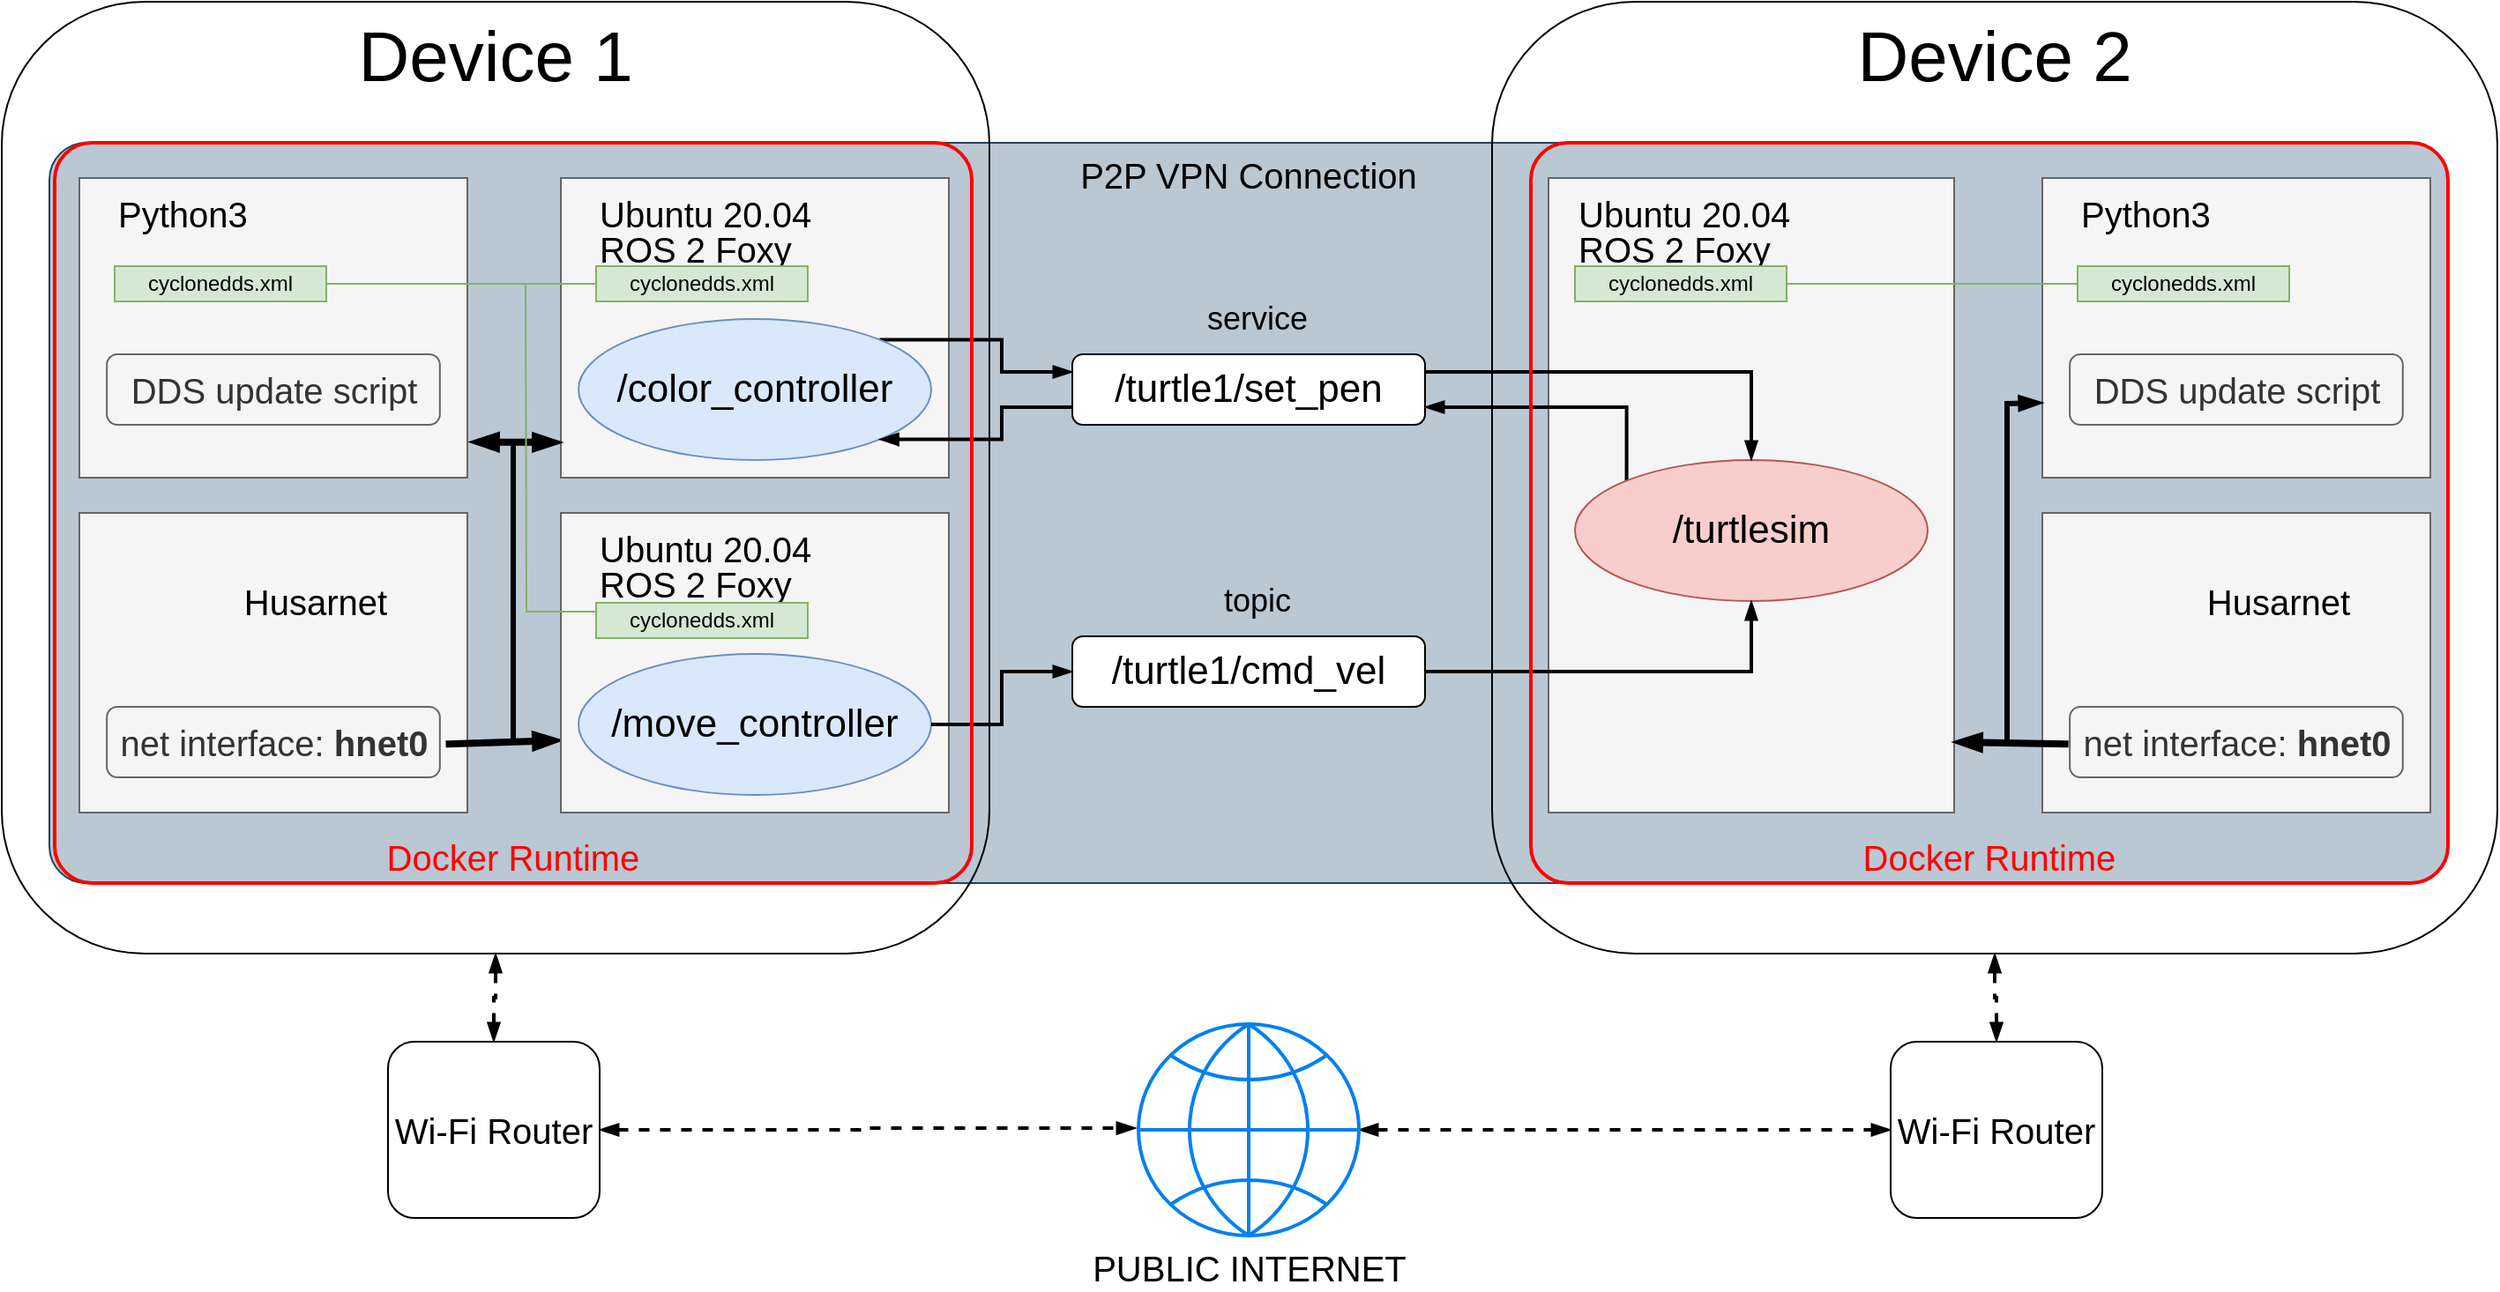 <mxfile version="14.8.4" type="device"><diagram id="ZgK-rg60SdYdkfQ-bzUN" name="Page-1"><mxGraphModel dx="2658" dy="76" grid="1" gridSize="10" guides="1" tooltips="1" connect="1" arrows="1" fold="1" page="1" pageScale="1" pageWidth="1169" pageHeight="827" math="0" shadow="0"><root><mxCell id="0"/><mxCell id="1" parent="0"/><mxCell id="8QPdw4msQSsCbI8SWVOe-69" value="P2P VPN Connection" style="rounded=1;whiteSpace=wrap;html=1;fontSize=20;align=center;fillColor=#bac8d3;strokeColor=#23445d;arcSize=5;verticalAlign=top;" parent="1" vertex="1"><mxGeometry x="-140" y="960" width="1360" height="420" as="geometry"/></mxCell><mxCell id="8QPdw4msQSsCbI8SWVOe-16" value="Device 1" style="rounded=1;whiteSpace=wrap;html=1;fillColor=none;fontSize=40;verticalAlign=top;" parent="1" vertex="1"><mxGeometry x="-167" y="880" width="560" height="540" as="geometry"/></mxCell><mxCell id="8QPdw4msQSsCbI8SWVOe-26" value="" style="rounded=0;whiteSpace=wrap;html=1;fontSize=20;fontColor=#333333;align=left;fillColor=#f5f5f5;strokeColor=#666666;" parent="1" vertex="1"><mxGeometry x="710" y="980" width="230" height="360" as="geometry"/></mxCell><mxCell id="8QPdw4msQSsCbI8SWVOe-21" value="" style="rounded=0;whiteSpace=wrap;html=1;fontSize=20;fontColor=#333333;align=left;fillColor=#f5f5f5;strokeColor=#666666;" parent="1" vertex="1"><mxGeometry x="150" y="980" width="220" height="170" as="geometry"/></mxCell><mxCell id="8QPdw4msQSsCbI8SWVOe-12" style="edgeStyle=orthogonalEdgeStyle;rounded=0;orthogonalLoop=1;jettySize=auto;html=1;exitX=1;exitY=0;exitDx=0;exitDy=0;entryX=0;entryY=0.25;entryDx=0;entryDy=0;strokeWidth=2;endArrow=blockThin;endFill=1;" parent="1" source="8QPdw4msQSsCbI8SWVOe-1" target="8QPdw4msQSsCbI8SWVOe-6" edge="1"><mxGeometry relative="1" as="geometry"/></mxCell><mxCell id="8QPdw4msQSsCbI8SWVOe-1" value="&lt;font style=&quot;font-size: 22px&quot;&gt;/color_controller&lt;/font&gt;" style="ellipse;whiteSpace=wrap;html=1;fillColor=#dae8fc;strokeColor=#6c8ebf;" parent="1" vertex="1"><mxGeometry x="160" y="1060" width="200" height="80" as="geometry"/></mxCell><mxCell id="8QPdw4msQSsCbI8SWVOe-14" style="edgeStyle=orthogonalEdgeStyle;rounded=0;orthogonalLoop=1;jettySize=auto;html=1;exitX=0;exitY=0;exitDx=0;exitDy=0;entryX=1;entryY=0.75;entryDx=0;entryDy=0;strokeWidth=2;endArrow=blockThin;endFill=1;" parent="1" source="8QPdw4msQSsCbI8SWVOe-4" target="8QPdw4msQSsCbI8SWVOe-6" edge="1"><mxGeometry relative="1" as="geometry"><Array as="points"><mxPoint x="754" y="1110"/></Array></mxGeometry></mxCell><mxCell id="8QPdw4msQSsCbI8SWVOe-4" value="&lt;font style=&quot;font-size: 22px&quot;&gt;/turtlesim&lt;/font&gt;" style="ellipse;whiteSpace=wrap;html=1;fillColor=#f8cecc;strokeColor=#b85450;" parent="1" vertex="1"><mxGeometry x="725" y="1140" width="200" height="80" as="geometry"/></mxCell><mxCell id="8QPdw4msQSsCbI8SWVOe-11" style="edgeStyle=orthogonalEdgeStyle;rounded=0;orthogonalLoop=1;jettySize=auto;html=1;exitX=1;exitY=0.5;exitDx=0;exitDy=0;entryX=0.5;entryY=1;entryDx=0;entryDy=0;strokeWidth=2;endArrow=blockThin;endFill=1;" parent="1" source="8QPdw4msQSsCbI8SWVOe-5" target="8QPdw4msQSsCbI8SWVOe-4" edge="1"><mxGeometry relative="1" as="geometry"/></mxCell><mxCell id="8QPdw4msQSsCbI8SWVOe-5" value="&lt;font style=&quot;font-size: 22px&quot;&gt;/turtle1/cmd_vel&lt;/font&gt;" style="rounded=1;whiteSpace=wrap;html=1;" parent="1" vertex="1"><mxGeometry x="440" y="1240" width="200" height="40" as="geometry"/></mxCell><mxCell id="8QPdw4msQSsCbI8SWVOe-13" style="edgeStyle=orthogonalEdgeStyle;rounded=0;orthogonalLoop=1;jettySize=auto;html=1;exitX=1;exitY=0.25;exitDx=0;exitDy=0;entryX=0.5;entryY=0;entryDx=0;entryDy=0;strokeWidth=2;endArrow=blockThin;endFill=1;" parent="1" source="8QPdw4msQSsCbI8SWVOe-6" target="8QPdw4msQSsCbI8SWVOe-4" edge="1"><mxGeometry relative="1" as="geometry"/></mxCell><mxCell id="8QPdw4msQSsCbI8SWVOe-15" style="edgeStyle=orthogonalEdgeStyle;rounded=0;orthogonalLoop=1;jettySize=auto;html=1;exitX=0;exitY=0.75;exitDx=0;exitDy=0;entryX=1;entryY=1;entryDx=0;entryDy=0;strokeWidth=2;endArrow=blockThin;endFill=1;" parent="1" source="8QPdw4msQSsCbI8SWVOe-6" target="8QPdw4msQSsCbI8SWVOe-1" edge="1"><mxGeometry relative="1" as="geometry"/></mxCell><mxCell id="8QPdw4msQSsCbI8SWVOe-6" value="&lt;font style=&quot;font-size: 22px&quot;&gt;/turtle1/set_pen&lt;/font&gt;" style="rounded=1;whiteSpace=wrap;html=1;" parent="1" vertex="1"><mxGeometry x="440" y="1080" width="200" height="40" as="geometry"/></mxCell><mxCell id="8QPdw4msQSsCbI8SWVOe-7" value="&lt;font style=&quot;font-size: 18px&quot;&gt;topic&lt;/font&gt;" style="text;html=1;strokeColor=none;fillColor=none;align=center;verticalAlign=middle;whiteSpace=wrap;rounded=0;" parent="1" vertex="1"><mxGeometry x="490" y="1210" width="110" height="20" as="geometry"/></mxCell><mxCell id="8QPdw4msQSsCbI8SWVOe-8" value="&lt;font style=&quot;font-size: 18px&quot;&gt;service&lt;/font&gt;" style="text;html=1;strokeColor=none;fillColor=none;align=center;verticalAlign=middle;whiteSpace=wrap;rounded=0;" parent="1" vertex="1"><mxGeometry x="475" y="1050" width="140" height="20" as="geometry"/></mxCell><mxCell id="8QPdw4msQSsCbI8SWVOe-23" value="Ubuntu 20.04" style="text;html=1;strokeColor=none;fillColor=none;align=left;verticalAlign=middle;whiteSpace=wrap;rounded=0;fontSize=20;" parent="1" vertex="1"><mxGeometry x="170" y="990" width="140" height="20" as="geometry"/></mxCell><mxCell id="8QPdw4msQSsCbI8SWVOe-24" value="ROS 2 Foxy" style="text;html=1;strokeColor=none;fillColor=none;align=left;verticalAlign=middle;whiteSpace=wrap;rounded=0;fontSize=20;" parent="1" vertex="1"><mxGeometry x="170" y="1010" width="140" height="20" as="geometry"/></mxCell><mxCell id="8QPdw4msQSsCbI8SWVOe-28" value="Ubuntu 20.04" style="text;html=1;strokeColor=none;fillColor=none;align=left;verticalAlign=middle;whiteSpace=wrap;rounded=0;fontSize=20;" parent="1" vertex="1"><mxGeometry x="725" y="990" width="140" height="20" as="geometry"/></mxCell><mxCell id="8QPdw4msQSsCbI8SWVOe-29" value="ROS 2 Foxy" style="text;html=1;strokeColor=none;fillColor=none;align=left;verticalAlign=middle;whiteSpace=wrap;rounded=0;fontSize=20;" parent="1" vertex="1"><mxGeometry x="725" y="1010" width="140" height="20" as="geometry"/></mxCell><mxCell id="8QPdw4msQSsCbI8SWVOe-41" style="edgeStyle=orthogonalEdgeStyle;rounded=0;orthogonalLoop=1;jettySize=auto;html=1;exitX=1;exitY=0.5;exitDx=0;exitDy=0;entryX=-0.012;entryY=0.492;entryDx=0;entryDy=0;entryPerimeter=0;dashed=1;fontSize=20;fontColor=#000000;startArrow=blockThin;startFill=1;endArrow=blockThin;endFill=1;strokeWidth=2;" parent="1" source="8QPdw4msQSsCbI8SWVOe-36" target="8QPdw4msQSsCbI8SWVOe-39" edge="1"><mxGeometry relative="1" as="geometry"/></mxCell><mxCell id="8QPdw4msQSsCbI8SWVOe-42" style="edgeStyle=orthogonalEdgeStyle;rounded=0;orthogonalLoop=1;jettySize=auto;html=1;exitX=0.5;exitY=0;exitDx=0;exitDy=0;entryX=0.5;entryY=1;entryDx=0;entryDy=0;dashed=1;fontSize=20;fontColor=#000000;startArrow=blockThin;startFill=1;endArrow=blockThin;endFill=1;strokeWidth=2;" parent="1" source="8QPdw4msQSsCbI8SWVOe-36" target="8QPdw4msQSsCbI8SWVOe-16" edge="1"><mxGeometry relative="1" as="geometry"/></mxCell><mxCell id="8QPdw4msQSsCbI8SWVOe-36" value="Wi-Fi Router" style="rounded=1;whiteSpace=wrap;html=1;fontSize=20;fontColor=#000000;align=center;" parent="1" vertex="1"><mxGeometry x="52" y="1470" width="120" height="100" as="geometry"/></mxCell><mxCell id="rDFfNMZisYe_2G9wobSp-11" style="edgeStyle=orthogonalEdgeStyle;rounded=0;orthogonalLoop=1;jettySize=auto;html=1;entryX=0;entryY=0.5;entryDx=0;entryDy=0;endArrow=blockThin;endFill=1;strokeWidth=2;dashed=1;startArrow=blockThin;startFill=1;" parent="1" source="8QPdw4msQSsCbI8SWVOe-39" target="rDFfNMZisYe_2G9wobSp-10" edge="1"><mxGeometry relative="1" as="geometry"/></mxCell><mxCell id="8QPdw4msQSsCbI8SWVOe-39" value="PUBLIC INTERNET" style="html=1;verticalLabelPosition=bottom;align=center;labelBackgroundColor=#ffffff;verticalAlign=top;strokeWidth=2;strokeColor=#0080F0;shadow=0;dashed=0;shape=mxgraph.ios7.icons.globe;fontSize=20;fontColor=#000000;" parent="1" vertex="1"><mxGeometry x="477.5" y="1460" width="125" height="120" as="geometry"/></mxCell><mxCell id="rDFfNMZisYe_2G9wobSp-1" value="" style="rounded=0;whiteSpace=wrap;html=1;fontSize=20;fontColor=#333333;align=left;fillColor=#f5f5f5;strokeColor=#666666;" parent="1" vertex="1"><mxGeometry x="-123" y="1170" width="220" height="170" as="geometry"/></mxCell><mxCell id="rDFfNMZisYe_2G9wobSp-2" value="" style="shape=image;verticalLabelPosition=bottom;labelBackgroundColor=#ffffff;verticalAlign=top;aspect=fixed;imageAspect=0;image=https://husarnet.com/img/husarnet_signet.svg;" parent="1" vertex="1"><mxGeometry x="-107.42" y="1190" width="57.66" height="66.04" as="geometry"/></mxCell><mxCell id="rDFfNMZisYe_2G9wobSp-3" value="&lt;div&gt;Husarnet&lt;/div&gt;" style="text;html=1;strokeColor=none;fillColor=none;align=center;verticalAlign=middle;whiteSpace=wrap;rounded=0;fontSize=20;" parent="1" vertex="1"><mxGeometry x="-58.59" y="1210" width="140" height="20" as="geometry"/></mxCell><mxCell id="rDFfNMZisYe_2G9wobSp-12" style="edgeStyle=orthogonalEdgeStyle;rounded=0;orthogonalLoop=1;jettySize=auto;html=1;entryX=0.5;entryY=1;entryDx=0;entryDy=0;endArrow=blockThin;endFill=1;startArrow=blockThin;startFill=1;strokeWidth=2;dashed=1;" parent="1" source="rDFfNMZisYe_2G9wobSp-10" target="8QPdw4msQSsCbI8SWVOe-34" edge="1"><mxGeometry relative="1" as="geometry"/></mxCell><mxCell id="rDFfNMZisYe_2G9wobSp-10" value="Wi-Fi Router" style="rounded=1;whiteSpace=wrap;html=1;fontSize=20;fontColor=#000000;align=center;" parent="1" vertex="1"><mxGeometry x="904" y="1470" width="120" height="100" as="geometry"/></mxCell><mxCell id="rDFfNMZisYe_2G9wobSp-18" value="" style="endArrow=blockThin;html=1;strokeWidth=4;endFill=1;exitX=0.951;exitY=0.517;exitDx=0;exitDy=0;exitPerimeter=0;" parent="1" edge="1" source="rDFfNMZisYe_2G9wobSp-13"><mxGeometry width="50" height="50" relative="1" as="geometry"><mxPoint x="90" y="1299" as="sourcePoint"/><mxPoint x="150" y="1299" as="targetPoint"/></mxGeometry></mxCell><mxCell id="rDFfNMZisYe_2G9wobSp-13" value="net interface: &lt;b&gt;hnet0&lt;/b&gt;" style="text;html=1;strokeColor=#666666;fillColor=#f5f5f5;align=center;verticalAlign=middle;whiteSpace=wrap;rounded=1;fontSize=20;fontColor=#333333;shadow=0;perimeterSpacing=14;" parent="1" vertex="1"><mxGeometry x="-107.42" y="1280" width="188.83" height="40" as="geometry"/></mxCell><mxCell id="3lTPCiHTYvZE0VBDYvF7-1" value="" style="rounded=0;whiteSpace=wrap;html=1;fontSize=20;fontColor=#333333;align=left;fillColor=#f5f5f5;strokeColor=#666666;" vertex="1" parent="1"><mxGeometry x="150" y="1170" width="220" height="170" as="geometry"/></mxCell><mxCell id="8QPdw4msQSsCbI8SWVOe-2" value="&lt;font style=&quot;font-size: 22px&quot;&gt;/move_controller&lt;/font&gt;" style="ellipse;whiteSpace=wrap;html=1;fillColor=#dae8fc;strokeColor=#6c8ebf;" parent="1" vertex="1"><mxGeometry x="160" y="1250" width="200" height="80" as="geometry"/></mxCell><mxCell id="8QPdw4msQSsCbI8SWVOe-10" style="edgeStyle=orthogonalEdgeStyle;rounded=0;orthogonalLoop=1;jettySize=auto;html=1;exitX=1;exitY=0.5;exitDx=0;exitDy=0;entryX=0;entryY=0.5;entryDx=0;entryDy=0;strokeWidth=2;endArrow=blockThin;endFill=1;" parent="1" source="8QPdw4msQSsCbI8SWVOe-2" target="8QPdw4msQSsCbI8SWVOe-5" edge="1"><mxGeometry relative="1" as="geometry"/></mxCell><mxCell id="3lTPCiHTYvZE0VBDYvF7-2" value="Ubuntu 20.04" style="text;html=1;strokeColor=none;fillColor=none;align=left;verticalAlign=middle;whiteSpace=wrap;rounded=0;fontSize=20;" vertex="1" parent="1"><mxGeometry x="170" y="1180" width="140" height="20" as="geometry"/></mxCell><mxCell id="3lTPCiHTYvZE0VBDYvF7-3" value="ROS 2 Foxy" style="text;html=1;strokeColor=none;fillColor=none;align=left;verticalAlign=middle;whiteSpace=wrap;rounded=0;fontSize=20;" vertex="1" parent="1"><mxGeometry x="170" y="1200" width="140" height="20" as="geometry"/></mxCell><mxCell id="3lTPCiHTYvZE0VBDYvF7-5" value="" style="endArrow=blockThin;html=1;strokeWidth=4;endFill=1;exitX=1.009;exitY=0.881;exitDx=0;exitDy=0;exitPerimeter=0;startArrow=blockThin;startFill=1;" edge="1" parent="1" source="3lTPCiHTYvZE0VBDYvF7-13"><mxGeometry width="50" height="50" relative="1" as="geometry"><mxPoint x="120" y="1130" as="sourcePoint"/><mxPoint x="150" y="1130" as="targetPoint"/></mxGeometry></mxCell><mxCell id="3lTPCiHTYvZE0VBDYvF7-11" value="" style="endArrow=none;html=1;strokeWidth=3;" edge="1" parent="1"><mxGeometry width="50" height="50" relative="1" as="geometry"><mxPoint x="123" y="1300" as="sourcePoint"/><mxPoint x="123" y="1130" as="targetPoint"/></mxGeometry></mxCell><mxCell id="3lTPCiHTYvZE0VBDYvF7-13" value="" style="rounded=0;whiteSpace=wrap;html=1;fontSize=20;fontColor=#333333;align=left;fillColor=#f5f5f5;strokeColor=#666666;" vertex="1" parent="1"><mxGeometry x="-123" y="980" width="220" height="170" as="geometry"/></mxCell><mxCell id="3lTPCiHTYvZE0VBDYvF7-18" value="Python3" style="text;html=1;strokeColor=none;fillColor=none;align=left;verticalAlign=middle;whiteSpace=wrap;rounded=0;fontSize=20;" vertex="1" parent="1"><mxGeometry x="-103.0" y="990" width="140" height="20" as="geometry"/></mxCell><mxCell id="3lTPCiHTYvZE0VBDYvF7-19" value="DDS update script" style="text;html=1;strokeColor=#666666;fillColor=#f5f5f5;align=center;verticalAlign=middle;whiteSpace=wrap;rounded=1;fontSize=20;fontColor=#333333;shadow=0;perimeterSpacing=14;" vertex="1" parent="1"><mxGeometry x="-107.42" y="1080" width="188.83" height="40" as="geometry"/></mxCell><mxCell id="3lTPCiHTYvZE0VBDYvF7-20" value="cyclonedds.xml" style="rounded=0;whiteSpace=wrap;html=1;fillColor=#d5e8d4;strokeColor=#82b366;" vertex="1" parent="1"><mxGeometry x="170" y="1030" width="120" height="20" as="geometry"/></mxCell><mxCell id="3lTPCiHTYvZE0VBDYvF7-26" style="edgeStyle=orthogonalEdgeStyle;rounded=0;orthogonalLoop=1;jettySize=auto;html=1;exitX=0;exitY=0.25;exitDx=0;exitDy=0;startArrow=none;startFill=0;endArrow=none;endFill=0;strokeWidth=1;fillColor=#d5e8d4;strokeColor=#82b366;" edge="1" parent="1" source="3lTPCiHTYvZE0VBDYvF7-21"><mxGeometry relative="1" as="geometry"><mxPoint x="130" y="1040" as="targetPoint"/></mxGeometry></mxCell><mxCell id="3lTPCiHTYvZE0VBDYvF7-21" value="cyclonedds.xml" style="rounded=0;whiteSpace=wrap;html=1;fillColor=#d5e8d4;strokeColor=#82b366;" vertex="1" parent="1"><mxGeometry x="170" y="1221" width="120" height="20" as="geometry"/></mxCell><mxCell id="3lTPCiHTYvZE0VBDYvF7-25" style="edgeStyle=orthogonalEdgeStyle;rounded=0;orthogonalLoop=1;jettySize=auto;html=1;entryX=0;entryY=0.5;entryDx=0;entryDy=0;startArrow=none;startFill=0;strokeWidth=1;fillColor=#d5e8d4;strokeColor=#82b366;endArrow=none;endFill=0;" edge="1" parent="1" source="3lTPCiHTYvZE0VBDYvF7-22" target="3lTPCiHTYvZE0VBDYvF7-20"><mxGeometry relative="1" as="geometry"/></mxCell><mxCell id="3lTPCiHTYvZE0VBDYvF7-22" value="cyclonedds.xml" style="rounded=0;whiteSpace=wrap;html=1;fillColor=#d5e8d4;strokeColor=#82b366;" vertex="1" parent="1"><mxGeometry x="-103" y="1030" width="120" height="20" as="geometry"/></mxCell><mxCell id="3lTPCiHTYvZE0VBDYvF7-27" value="" style="rounded=0;whiteSpace=wrap;html=1;fontSize=20;fontColor=#333333;align=left;fillColor=#f5f5f5;strokeColor=#666666;" vertex="1" parent="1"><mxGeometry x="990" y="1170" width="220" height="170" as="geometry"/></mxCell><mxCell id="3lTPCiHTYvZE0VBDYvF7-28" value="" style="shape=image;verticalLabelPosition=bottom;labelBackgroundColor=#ffffff;verticalAlign=top;aspect=fixed;imageAspect=0;image=https://husarnet.com/img/husarnet_signet.svg;" vertex="1" parent="1"><mxGeometry x="1005.58" y="1190" width="57.66" height="66.04" as="geometry"/></mxCell><mxCell id="3lTPCiHTYvZE0VBDYvF7-29" value="&lt;div&gt;Husarnet&lt;/div&gt;" style="text;html=1;strokeColor=none;fillColor=none;align=center;verticalAlign=middle;whiteSpace=wrap;rounded=0;fontSize=20;" vertex="1" parent="1"><mxGeometry x="1054.41" y="1210" width="140" height="20" as="geometry"/></mxCell><mxCell id="3lTPCiHTYvZE0VBDYvF7-30" value="net interface: &lt;b&gt;hnet0&lt;/b&gt;" style="text;html=1;strokeColor=#666666;fillColor=#f5f5f5;align=center;verticalAlign=middle;whiteSpace=wrap;rounded=1;fontSize=20;fontColor=#333333;shadow=0;perimeterSpacing=14;" vertex="1" parent="1"><mxGeometry x="1005.58" y="1280" width="188.83" height="40" as="geometry"/></mxCell><mxCell id="3lTPCiHTYvZE0VBDYvF7-31" value="" style="rounded=0;whiteSpace=wrap;html=1;fontSize=20;fontColor=#333333;align=left;fillColor=#f5f5f5;strokeColor=#666666;" vertex="1" parent="1"><mxGeometry x="989.99" y="980" width="220" height="170" as="geometry"/></mxCell><mxCell id="3lTPCiHTYvZE0VBDYvF7-32" value="Python3" style="text;html=1;strokeColor=none;fillColor=none;align=left;verticalAlign=middle;whiteSpace=wrap;rounded=0;fontSize=20;" vertex="1" parent="1"><mxGeometry x="1009.99" y="990" width="140" height="20" as="geometry"/></mxCell><mxCell id="3lTPCiHTYvZE0VBDYvF7-33" value="DDS update script" style="text;html=1;strokeColor=#666666;fillColor=#f5f5f5;align=center;verticalAlign=middle;whiteSpace=wrap;rounded=1;fontSize=20;fontColor=#333333;shadow=0;perimeterSpacing=14;" vertex="1" parent="1"><mxGeometry x="1005.57" y="1080" width="188.83" height="40" as="geometry"/></mxCell><mxCell id="3lTPCiHTYvZE0VBDYvF7-34" value="cyclonedds.xml" style="rounded=0;whiteSpace=wrap;html=1;fillColor=#d5e8d4;strokeColor=#82b366;" vertex="1" parent="1"><mxGeometry x="1009.99" y="1030" width="120" height="20" as="geometry"/></mxCell><mxCell id="3lTPCiHTYvZE0VBDYvF7-36" style="edgeStyle=orthogonalEdgeStyle;rounded=0;orthogonalLoop=1;jettySize=auto;html=1;entryX=0;entryY=0.5;entryDx=0;entryDy=0;startArrow=none;startFill=0;endArrow=none;endFill=0;strokeWidth=1;fillColor=#d5e8d4;strokeColor=#82b366;" edge="1" parent="1" source="3lTPCiHTYvZE0VBDYvF7-35" target="3lTPCiHTYvZE0VBDYvF7-34"><mxGeometry relative="1" as="geometry"/></mxCell><mxCell id="3lTPCiHTYvZE0VBDYvF7-35" value="cyclonedds.xml" style="rounded=0;whiteSpace=wrap;html=1;fillColor=#d5e8d4;strokeColor=#82b366;" vertex="1" parent="1"><mxGeometry x="725" y="1030" width="120" height="20" as="geometry"/></mxCell><mxCell id="rDFfNMZisYe_2G9wobSp-20" value="" style="endArrow=blockThin;html=1;strokeWidth=4;endFill=1;exitX=0.061;exitY=0.517;exitDx=0;exitDy=0;exitPerimeter=0;" parent="1" edge="1" source="3lTPCiHTYvZE0VBDYvF7-30"><mxGeometry width="50" height="50" relative="1" as="geometry"><mxPoint x="992.66" y="1300" as="sourcePoint"/><mxPoint x="940" y="1300" as="targetPoint"/></mxGeometry></mxCell><mxCell id="3lTPCiHTYvZE0VBDYvF7-41" value="" style="endArrow=blockThin;html=1;strokeWidth=3;entryX=0;entryY=0.75;entryDx=0;entryDy=0;rounded=0;endFill=1;" edge="1" parent="1" target="3lTPCiHTYvZE0VBDYvF7-31"><mxGeometry width="50" height="50" relative="1" as="geometry"><mxPoint x="970" y="1300" as="sourcePoint"/><mxPoint x="920" y="1240" as="targetPoint"/><Array as="points"><mxPoint x="970" y="1108"/></Array></mxGeometry></mxCell><mxCell id="3lTPCiHTYvZE0VBDYvF7-43" value="Docker Runtime" style="rounded=1;whiteSpace=wrap;html=1;labelBackgroundColor=none;arcSize=5;fillColor=none;verticalAlign=bottom;fontSize=20;fontColor=#FF0000;strokeColor=#FF0000;strokeWidth=2;" vertex="1" parent="1"><mxGeometry x="-137" y="960" width="520" height="420" as="geometry"/></mxCell><mxCell id="3lTPCiHTYvZE0VBDYvF7-44" value="Docker Runtime" style="rounded=1;whiteSpace=wrap;html=1;labelBackgroundColor=none;arcSize=5;fillColor=none;verticalAlign=bottom;fontSize=20;fontColor=#FF0000;strokeColor=#FF0000;strokeWidth=2;" vertex="1" parent="1"><mxGeometry x="700" y="960" width="520" height="420" as="geometry"/></mxCell><mxCell id="8QPdw4msQSsCbI8SWVOe-34" value="Device 2" style="rounded=1;whiteSpace=wrap;html=1;fillColor=none;verticalAlign=top;fontSize=40;" parent="1" vertex="1"><mxGeometry x="678" y="880" width="570" height="540" as="geometry"/></mxCell></root></mxGraphModel></diagram></mxfile>